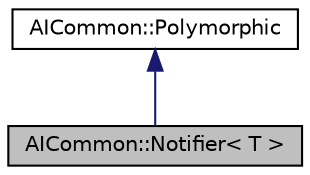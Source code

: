 digraph "AICommon::Notifier&lt; T &gt;"
{
 // LATEX_PDF_SIZE
  edge [fontname="Helvetica",fontsize="10",labelfontname="Helvetica",labelfontsize="10"];
  node [fontname="Helvetica",fontsize="10",shape=record];
  Node1 [label="AICommon::Notifier\< T \>",height=0.2,width=0.4,color="black", fillcolor="grey75", style="filled", fontcolor="black",tooltip="A template of observable objects that send notifications defined in interface T."];
  Node2 -> Node1 [dir="back",color="midnightblue",fontsize="10",style="solid",fontname="Helvetica"];
  Node2 [label="AICommon::Polymorphic",height=0.2,width=0.4,color="black", fillcolor="white", style="filled",URL="$classAICommon_1_1Polymorphic.html",tooltip="Inherit from this from all types that have virtual functions."];
}
